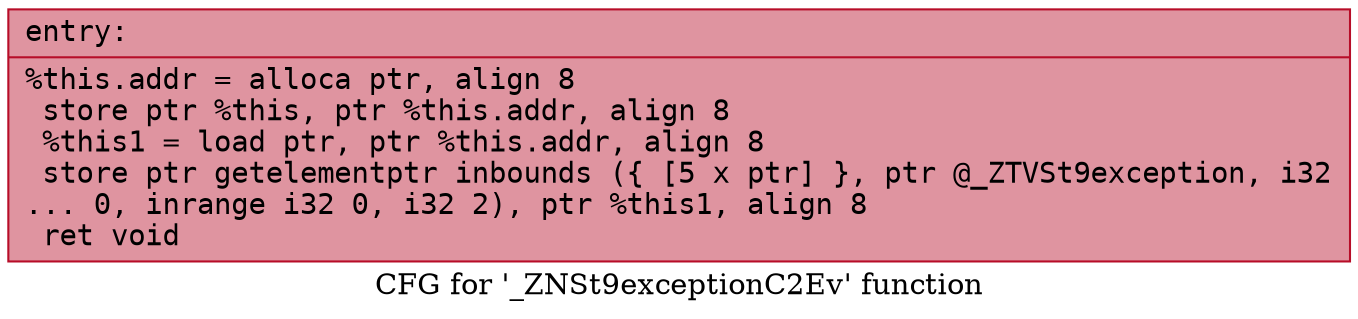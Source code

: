 digraph "CFG for '_ZNSt9exceptionC2Ev' function" {
	label="CFG for '_ZNSt9exceptionC2Ev' function";

	Node0x55ce20ba8350 [shape=record,color="#b70d28ff", style=filled, fillcolor="#b70d2870" fontname="Courier",label="{entry:\l|  %this.addr = alloca ptr, align 8\l  store ptr %this, ptr %this.addr, align 8\l  %this1 = load ptr, ptr %this.addr, align 8\l  store ptr getelementptr inbounds (\{ [5 x ptr] \}, ptr @_ZTVSt9exception, i32\l... 0, inrange i32 0, i32 2), ptr %this1, align 8\l  ret void\l}"];
}

